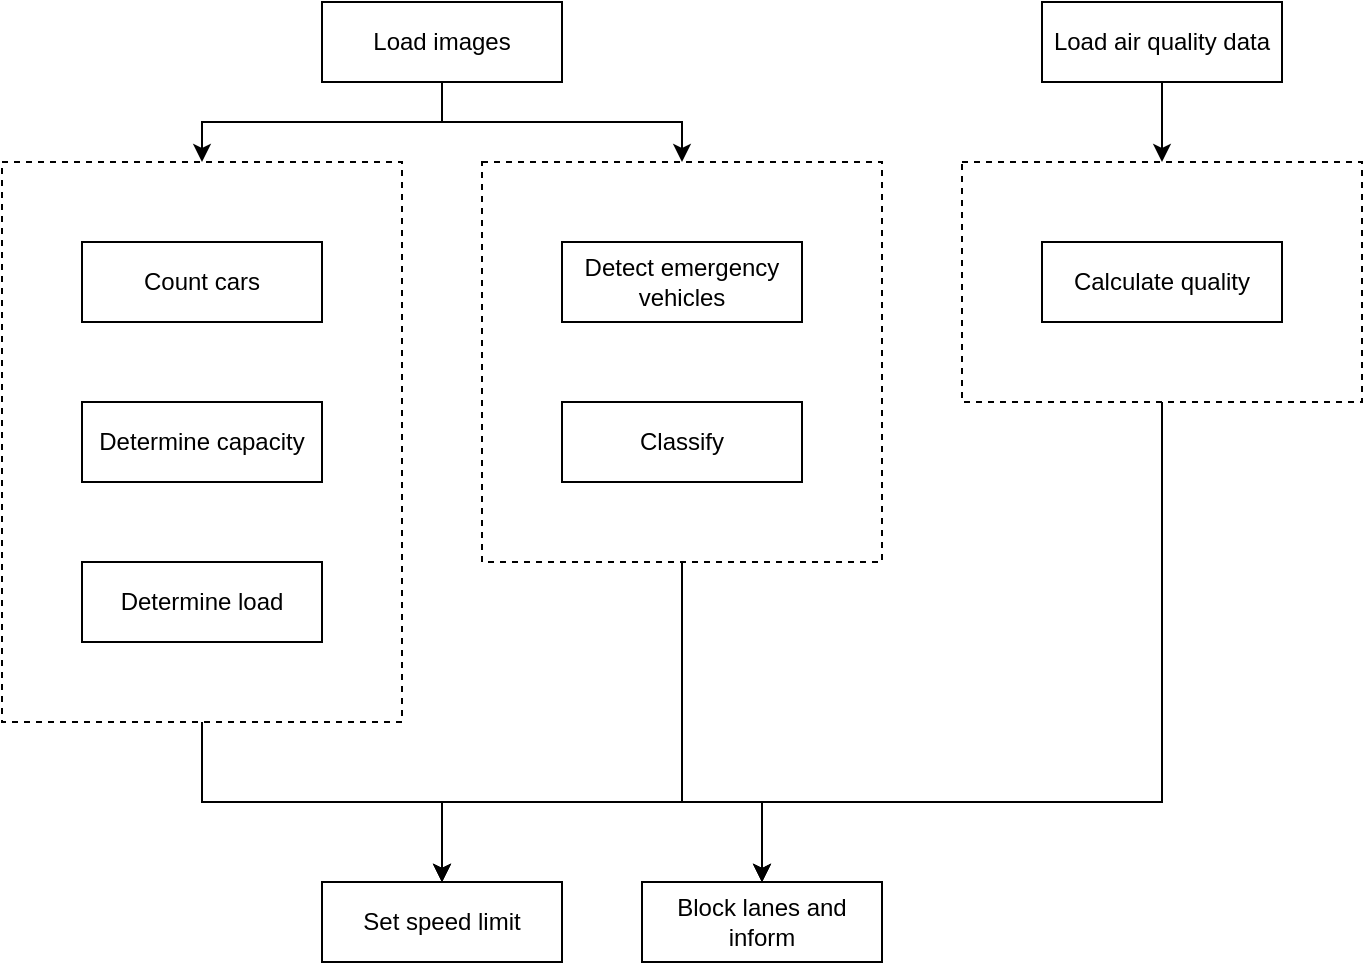 <mxfile version="22.1.3" type="device">
  <diagram name="Seite-1" id="asZTPn6_kuxb6qbg5LVR">
    <mxGraphModel dx="1434" dy="754" grid="1" gridSize="10" guides="1" tooltips="1" connect="1" arrows="1" fold="1" page="1" pageScale="1" pageWidth="4681" pageHeight="3300" math="0" shadow="0">
      <root>
        <mxCell id="0" />
        <mxCell id="1" parent="0" />
        <mxCell id="zjtv4nC_cZxDd9Oc140K-26" style="edgeStyle=orthogonalEdgeStyle;rounded=0;orthogonalLoop=1;jettySize=auto;html=1;" edge="1" parent="1" source="zjtv4nC_cZxDd9Oc140K-13" target="zjtv4nC_cZxDd9Oc140K-21">
          <mxGeometry relative="1" as="geometry">
            <Array as="points">
              <mxPoint x="940" y="520" />
              <mxPoint x="580" y="520" />
            </Array>
          </mxGeometry>
        </mxCell>
        <mxCell id="zjtv4nC_cZxDd9Oc140K-32" style="edgeStyle=orthogonalEdgeStyle;rounded=0;orthogonalLoop=1;jettySize=auto;html=1;" edge="1" parent="1" source="zjtv4nC_cZxDd9Oc140K-13" target="zjtv4nC_cZxDd9Oc140K-22">
          <mxGeometry relative="1" as="geometry">
            <Array as="points">
              <mxPoint x="940" y="520" />
              <mxPoint x="740" y="520" />
            </Array>
          </mxGeometry>
        </mxCell>
        <mxCell id="zjtv4nC_cZxDd9Oc140K-13" value="" style="rounded=0;whiteSpace=wrap;html=1;dashed=1;fillColor=none;" vertex="1" parent="1">
          <mxGeometry x="840" y="200" width="200" height="120" as="geometry" />
        </mxCell>
        <mxCell id="zjtv4nC_cZxDd9Oc140K-27" style="edgeStyle=orthogonalEdgeStyle;rounded=0;orthogonalLoop=1;jettySize=auto;html=1;" edge="1" parent="1" source="zjtv4nC_cZxDd9Oc140K-1" target="zjtv4nC_cZxDd9Oc140K-3">
          <mxGeometry relative="1" as="geometry" />
        </mxCell>
        <mxCell id="zjtv4nC_cZxDd9Oc140K-28" style="edgeStyle=orthogonalEdgeStyle;rounded=0;orthogonalLoop=1;jettySize=auto;html=1;" edge="1" parent="1" source="zjtv4nC_cZxDd9Oc140K-1" target="zjtv4nC_cZxDd9Oc140K-7">
          <mxGeometry relative="1" as="geometry" />
        </mxCell>
        <mxCell id="zjtv4nC_cZxDd9Oc140K-1" value="Load images" style="rounded=0;whiteSpace=wrap;html=1;" vertex="1" parent="1">
          <mxGeometry x="520" y="120" width="120" height="40" as="geometry" />
        </mxCell>
        <mxCell id="zjtv4nC_cZxDd9Oc140K-24" style="edgeStyle=orthogonalEdgeStyle;rounded=0;orthogonalLoop=1;jettySize=auto;html=1;" edge="1" parent="1" source="zjtv4nC_cZxDd9Oc140K-3" target="zjtv4nC_cZxDd9Oc140K-21">
          <mxGeometry relative="1" as="geometry" />
        </mxCell>
        <mxCell id="zjtv4nC_cZxDd9Oc140K-30" style="edgeStyle=orthogonalEdgeStyle;rounded=0;orthogonalLoop=1;jettySize=auto;html=1;" edge="1" parent="1" source="zjtv4nC_cZxDd9Oc140K-3" target="zjtv4nC_cZxDd9Oc140K-22">
          <mxGeometry relative="1" as="geometry">
            <Array as="points">
              <mxPoint x="460" y="520" />
              <mxPoint x="740" y="520" />
            </Array>
          </mxGeometry>
        </mxCell>
        <mxCell id="zjtv4nC_cZxDd9Oc140K-3" value="" style="rounded=0;whiteSpace=wrap;html=1;dashed=1;fillColor=none;" vertex="1" parent="1">
          <mxGeometry x="360" y="200" width="200" height="280" as="geometry" />
        </mxCell>
        <mxCell id="zjtv4nC_cZxDd9Oc140K-4" value="Count cars" style="rounded=0;whiteSpace=wrap;html=1;" vertex="1" parent="1">
          <mxGeometry x="400" y="240" width="120" height="40" as="geometry" />
        </mxCell>
        <mxCell id="zjtv4nC_cZxDd9Oc140K-5" value="Determine capacity" style="rounded=0;whiteSpace=wrap;html=1;" vertex="1" parent="1">
          <mxGeometry x="400" y="320" width="120" height="40" as="geometry" />
        </mxCell>
        <mxCell id="zjtv4nC_cZxDd9Oc140K-6" value="Determine load" style="rounded=0;whiteSpace=wrap;html=1;" vertex="1" parent="1">
          <mxGeometry x="400" y="400" width="120" height="40" as="geometry" />
        </mxCell>
        <mxCell id="zjtv4nC_cZxDd9Oc140K-25" style="edgeStyle=orthogonalEdgeStyle;rounded=0;orthogonalLoop=1;jettySize=auto;html=1;" edge="1" parent="1" source="zjtv4nC_cZxDd9Oc140K-7" target="zjtv4nC_cZxDd9Oc140K-21">
          <mxGeometry relative="1" as="geometry">
            <Array as="points">
              <mxPoint x="700" y="520" />
              <mxPoint x="580" y="520" />
            </Array>
          </mxGeometry>
        </mxCell>
        <mxCell id="zjtv4nC_cZxDd9Oc140K-31" style="edgeStyle=orthogonalEdgeStyle;rounded=0;orthogonalLoop=1;jettySize=auto;html=1;" edge="1" parent="1" source="zjtv4nC_cZxDd9Oc140K-7" target="zjtv4nC_cZxDd9Oc140K-22">
          <mxGeometry relative="1" as="geometry">
            <Array as="points">
              <mxPoint x="700" y="520" />
              <mxPoint x="740" y="520" />
            </Array>
          </mxGeometry>
        </mxCell>
        <mxCell id="zjtv4nC_cZxDd9Oc140K-7" value="" style="rounded=0;whiteSpace=wrap;html=1;dashed=1;fillColor=none;" vertex="1" parent="1">
          <mxGeometry x="600" y="200" width="200" height="200" as="geometry" />
        </mxCell>
        <mxCell id="zjtv4nC_cZxDd9Oc140K-8" value="Detect emergency vehicles" style="rounded=0;whiteSpace=wrap;html=1;" vertex="1" parent="1">
          <mxGeometry x="640" y="240" width="120" height="40" as="geometry" />
        </mxCell>
        <mxCell id="zjtv4nC_cZxDd9Oc140K-11" value="Calculate quality" style="rounded=0;whiteSpace=wrap;html=1;" vertex="1" parent="1">
          <mxGeometry x="880" y="240" width="120" height="40" as="geometry" />
        </mxCell>
        <mxCell id="zjtv4nC_cZxDd9Oc140K-14" value="Classify" style="rounded=0;whiteSpace=wrap;html=1;" vertex="1" parent="1">
          <mxGeometry x="640" y="320" width="120" height="40" as="geometry" />
        </mxCell>
        <mxCell id="zjtv4nC_cZxDd9Oc140K-29" style="edgeStyle=orthogonalEdgeStyle;rounded=0;orthogonalLoop=1;jettySize=auto;html=1;" edge="1" parent="1" source="zjtv4nC_cZxDd9Oc140K-20" target="zjtv4nC_cZxDd9Oc140K-13">
          <mxGeometry relative="1" as="geometry" />
        </mxCell>
        <mxCell id="zjtv4nC_cZxDd9Oc140K-20" value="Load air quality data" style="rounded=0;whiteSpace=wrap;html=1;" vertex="1" parent="1">
          <mxGeometry x="880" y="120" width="120" height="40" as="geometry" />
        </mxCell>
        <mxCell id="zjtv4nC_cZxDd9Oc140K-21" value="Set speed limit" style="rounded=0;whiteSpace=wrap;html=1;" vertex="1" parent="1">
          <mxGeometry x="520" y="560" width="120" height="40" as="geometry" />
        </mxCell>
        <mxCell id="zjtv4nC_cZxDd9Oc140K-22" value="Block lanes and inform" style="rounded=0;whiteSpace=wrap;html=1;" vertex="1" parent="1">
          <mxGeometry x="680" y="560" width="120" height="40" as="geometry" />
        </mxCell>
      </root>
    </mxGraphModel>
  </diagram>
</mxfile>

